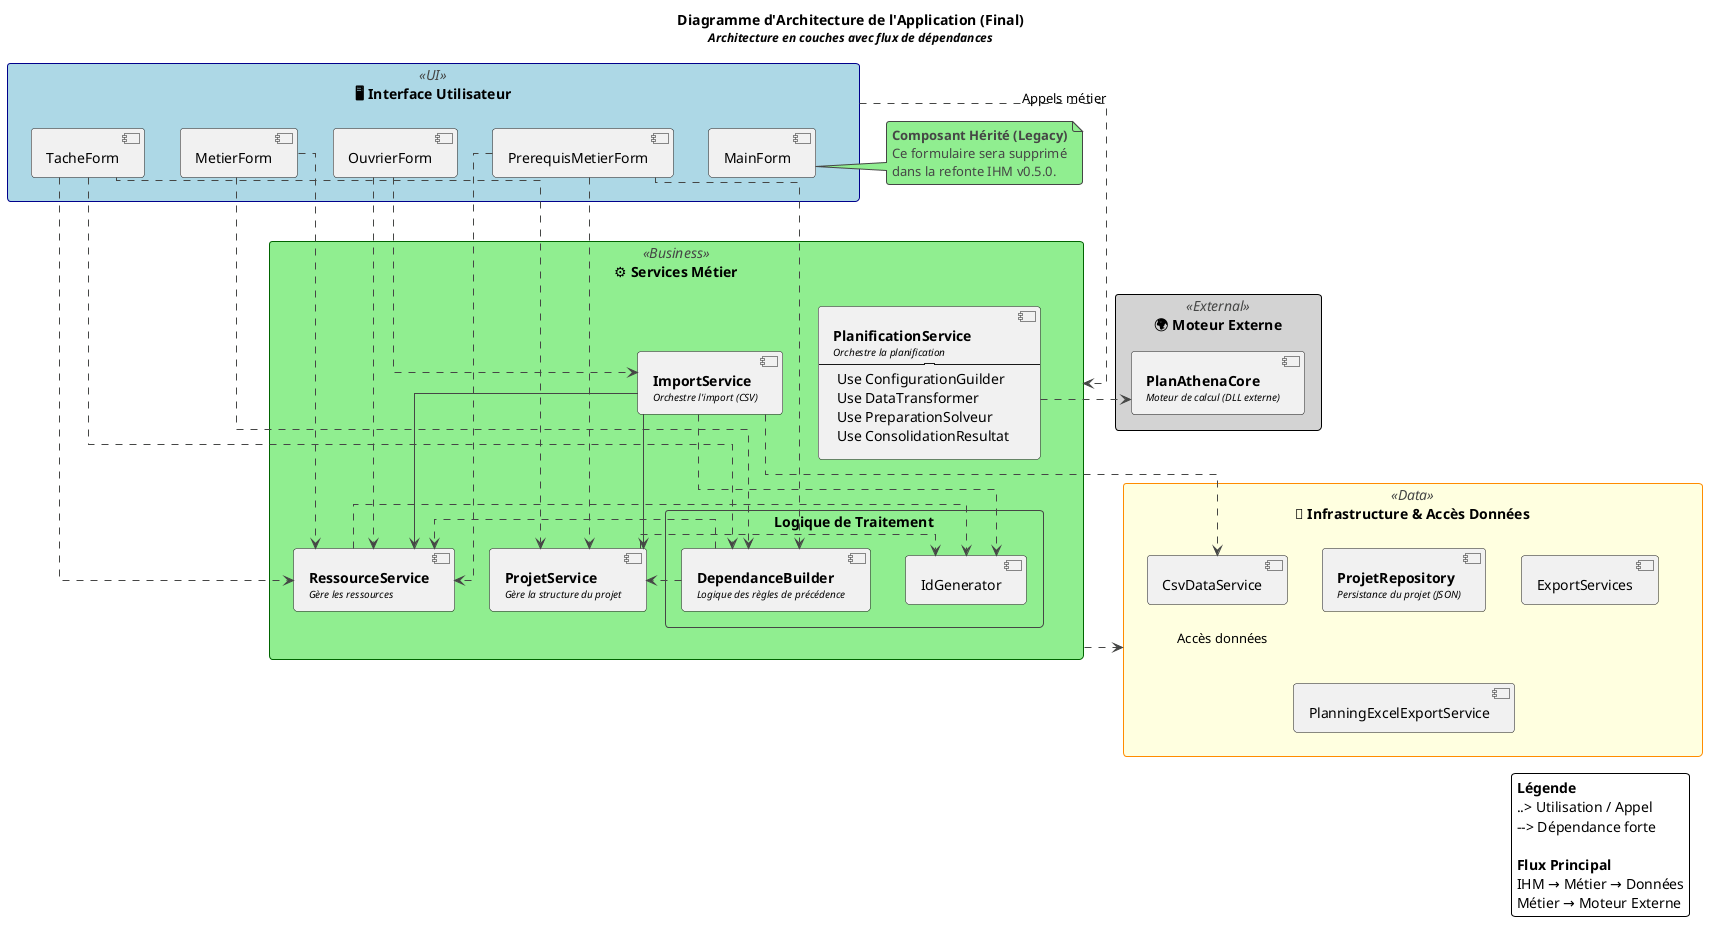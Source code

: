 @startuml
'---------------------------------
' Configuration
'---------------------------------
!theme toy
skinparam linetype ortho
skinparam packageStyle rectangle
skinparam backgroundColor White
skinparam componentStyle uml2
skinparam shadowing false

' Couleurs par couche
skinparam package {
  BackgroundColor<<UI>> LightBlue
  BorderColor<<UI>> DarkBlue
  BackgroundColor<<Business>> LightGreen
  BorderColor<<Business>> DarkGreen
  BackgroundColor<<Data>> LightYellow
  BorderColor<<Data>> DarkOrange
  BackgroundColor<<External>> LightGray
  BorderColor<<External>> Black
}

title Diagramme d'Architecture de l'Application (Final)\n<size:12><i>Architecture en couches avec flux de dépendances</i></size>

'---------------------------------
' Définition des Couches et Composants
'---------------------------------
package "🖥️ **Interface Utilisateur**" <<UI>> as UI {
  component [MainForm] as MF
  component [TacheForm] as TF
  component [OuvrierForm] as OF
  component [MetierForm] as MetF
  component [PrerequisMetierForm] as PMF
}

package "⚙️ **Services Métier**" <<Business>> as Business {
  component "<b>ProjetService</b>\n<size:10><i>Gère la structure du projet</i>" as PS
  component "<b>RessourceService</b>\n<size:10><i>Gère les ressources</i>" as RS
  component "<b>PlanificationService</b>\n<size:10><i>Orchestre la planification</i>\n--------\n Use ConfigurationGuilder\n Use DataTransformer\n Use PreparationSolveur\n Use ConsolidationResultat" as PlanS
  ' ImportService est un processus métier, sa place est ici.
  component "<b>ImportService</b>\n<size:10><i>Orchestre l'import (CSV)</i>" as IS
  
  package "Logique de Traitement" as Processing {
    component "<b>DependanceBuilder</b>\n<size:10><i>Logique des règles de précédence</i>" as DB
    component [IdGenerator] as IG
  }
}

package "🔧 **Infrastructure & Accès Données**" <<Data>> as DataLayer {
  component "<b>ProjetRepository</b>\n<size:10><i>Persistance du projet (JSON)</i>" as PR
  component [ExportServices] as ES
  component [CsvDataService] as CSV
  component [PlanningExcelExportService] as XLS
}

package "🌍 **Moteur Externe**" <<External>> as External {
  component "<b>PlanAthenaCore</b>\n<size:10><i>Moteur de calcul (DLL externe)</i>" as PAC
}

'---------------------------------
' Relations & Structure
'---------------------------------
UI -[hidden]d-> Business
Business -[hidden]d-> DataLayer

' Flux principal entre couches
UI .down.> Business : "Appels métier"
Business .down.> DataLayer : "Accès données"
'Business -l-> External : "Calcul externe"

' Note sur MainForm
note right of MF
  <b>Composant Hérité (Legacy)</b>
  Ce formulaire sera supprimé
  dans la refonte IHM v0.5.0.
end note

' Relations IHM -> Services Métier
TF ..> PS
TF ..> RS
TF ..> DB
OF ..> RS
OF ..> IS
MetF ..> RS
MetF ..> DB
PMF ..> PS
PMF ..> RS
PMF ..> DB

' Relations Couche Métier
PlanS .r.> PAC
DB ..> PS
DB ..> RS
IS --> PS
IS --> RS
IS ..> IG 
PS ..> IG
RS ..> IG

' Relations Métier -> Couche Données
IS .d.> CSV

'---------------------------------
' Légende
'---------------------------------
legend right
  <b>Légende</b>
  ..> Utilisation / Appel
  --> Dépendance forte
  
  <b>Flux Principal</b>
  IHM → Métier → Données
  Métier → Moteur Externe
end legend

@enduml